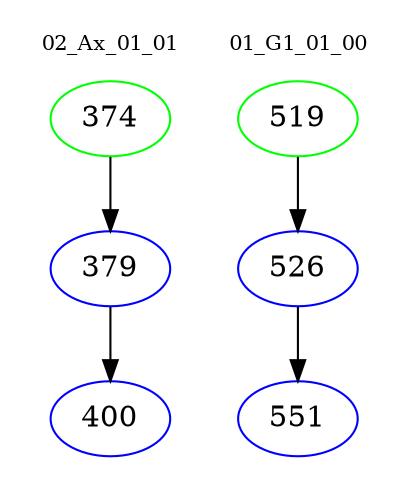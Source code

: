 digraph{
subgraph cluster_0 {
color = white
label = "02_Ax_01_01";
fontsize=10;
T0_374 [label="374", color="green"]
T0_374 -> T0_379 [color="black"]
T0_379 [label="379", color="blue"]
T0_379 -> T0_400 [color="black"]
T0_400 [label="400", color="blue"]
}
subgraph cluster_1 {
color = white
label = "01_G1_01_00";
fontsize=10;
T1_519 [label="519", color="green"]
T1_519 -> T1_526 [color="black"]
T1_526 [label="526", color="blue"]
T1_526 -> T1_551 [color="black"]
T1_551 [label="551", color="blue"]
}
}
